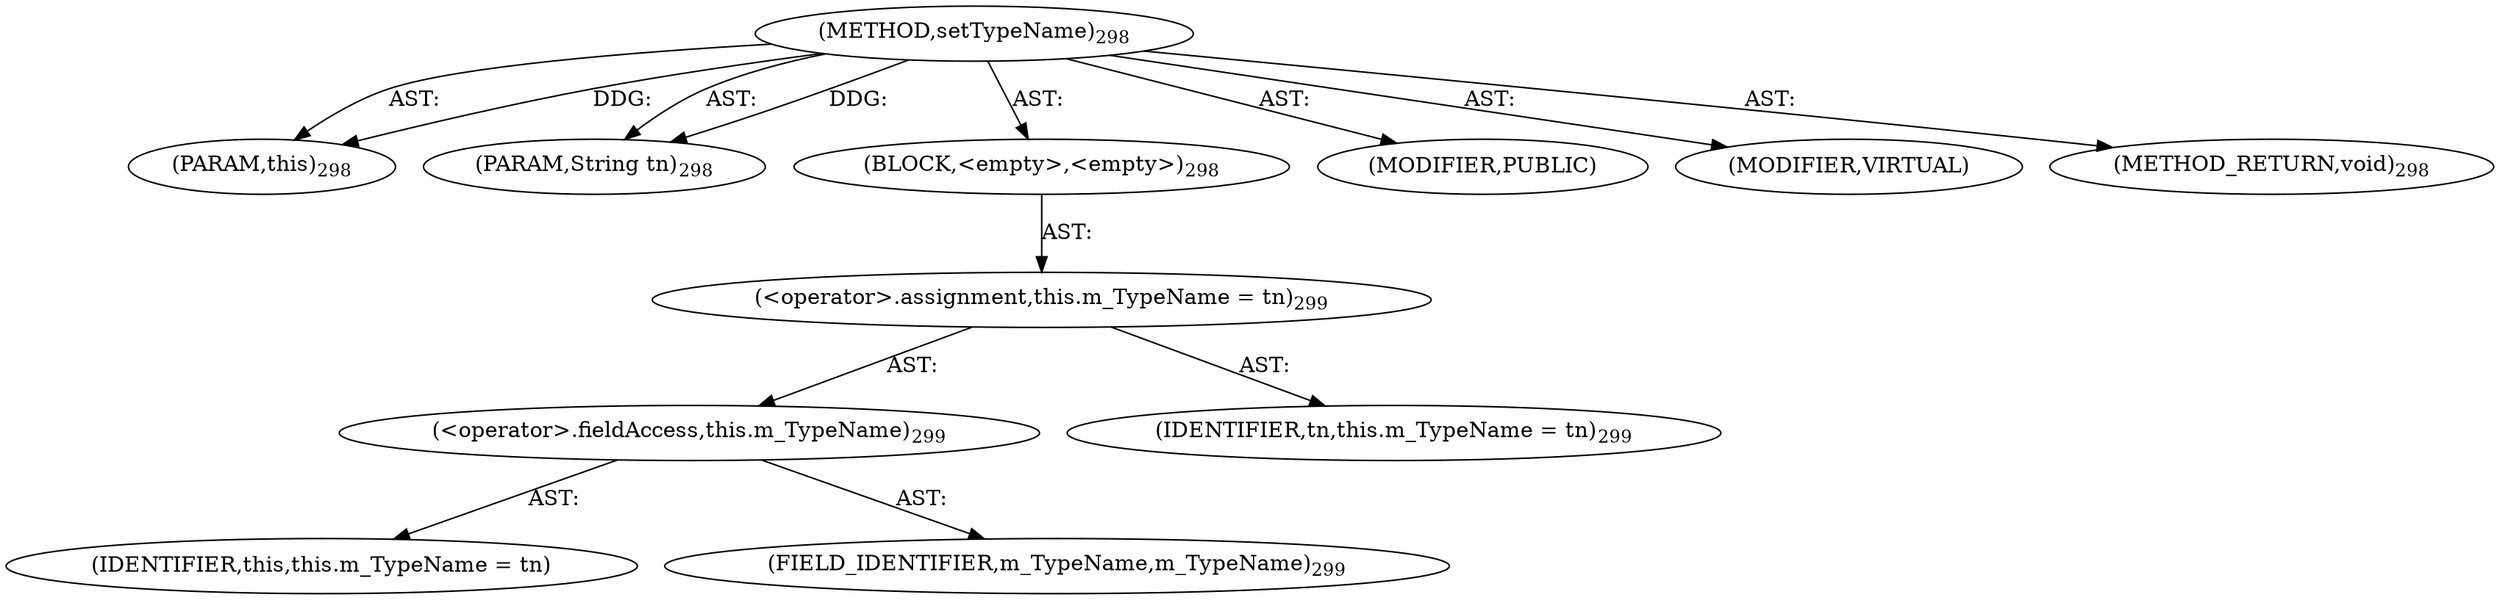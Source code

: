 digraph "setTypeName" {  
"111669149708" [label = <(METHOD,setTypeName)<SUB>298</SUB>> ]
"115964117014" [label = <(PARAM,this)<SUB>298</SUB>> ]
"115964117015" [label = <(PARAM,String tn)<SUB>298</SUB>> ]
"25769803801" [label = <(BLOCK,&lt;empty&gt;,&lt;empty&gt;)<SUB>298</SUB>> ]
"30064771145" [label = <(&lt;operator&gt;.assignment,this.m_TypeName = tn)<SUB>299</SUB>> ]
"30064771146" [label = <(&lt;operator&gt;.fieldAccess,this.m_TypeName)<SUB>299</SUB>> ]
"68719476810" [label = <(IDENTIFIER,this,this.m_TypeName = tn)> ]
"55834574861" [label = <(FIELD_IDENTIFIER,m_TypeName,m_TypeName)<SUB>299</SUB>> ]
"68719476811" [label = <(IDENTIFIER,tn,this.m_TypeName = tn)<SUB>299</SUB>> ]
"133143986207" [label = <(MODIFIER,PUBLIC)> ]
"133143986208" [label = <(MODIFIER,VIRTUAL)> ]
"128849018892" [label = <(METHOD_RETURN,void)<SUB>298</SUB>> ]
  "111669149708" -> "115964117014"  [ label = "AST: "] 
  "111669149708" -> "115964117015"  [ label = "AST: "] 
  "111669149708" -> "25769803801"  [ label = "AST: "] 
  "111669149708" -> "133143986207"  [ label = "AST: "] 
  "111669149708" -> "133143986208"  [ label = "AST: "] 
  "111669149708" -> "128849018892"  [ label = "AST: "] 
  "25769803801" -> "30064771145"  [ label = "AST: "] 
  "30064771145" -> "30064771146"  [ label = "AST: "] 
  "30064771145" -> "68719476811"  [ label = "AST: "] 
  "30064771146" -> "68719476810"  [ label = "AST: "] 
  "30064771146" -> "55834574861"  [ label = "AST: "] 
  "111669149708" -> "115964117014"  [ label = "DDG: "] 
  "111669149708" -> "115964117015"  [ label = "DDG: "] 
}
